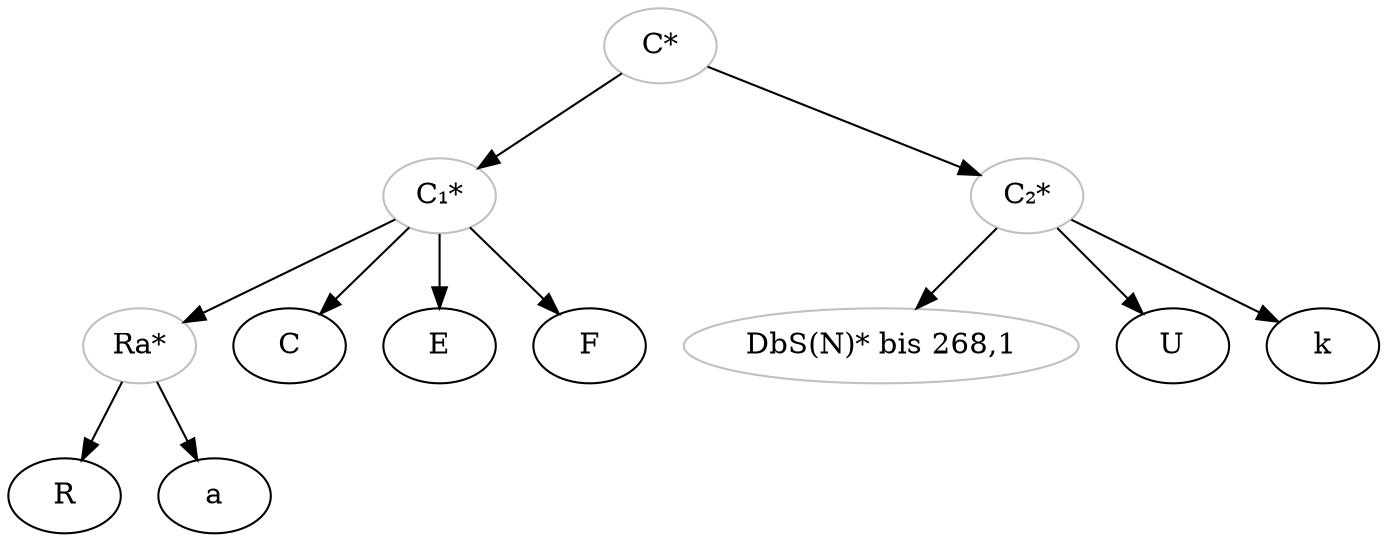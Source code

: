 digraph {
Cstar [color="grey", label="C*"] ;
Cstar1 [color="grey", label="C₁*"] ;
Cstar2 [color="grey", label="C₂*"] ;
Rastar [color="grey", label="Ra*"] ;
DbSNstar [color="grey", label="DbS(N)* bis 268,1"] ;
Cstar -> Cstar1 ;
Cstar -> Cstar2 ;
Cstar1 -> C ;
Cstar1 -> E ;
Cstar1 -> Rastar ;
Cstar1 -> F ;
Rastar -> R ;
Rastar -> a ;
Cstar2 -> DbSNstar ;
Cstar2 -> U ;
Cstar2 -> k ;
}

